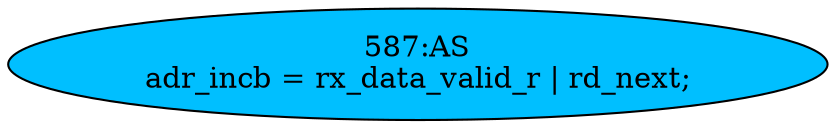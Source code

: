 strict digraph "" {
	node [label="\N"];
	"587:AS"	 [ast="<pyverilog.vparser.ast.Assign object at 0x7fa020e2f0d0>",
		def_var="['adr_incb']",
		fillcolor=deepskyblue,
		label="587:AS
adr_incb = rx_data_valid_r | rd_next;",
		statements="[]",
		style=filled,
		typ=Assign,
		use_var="['rx_data_valid_r', 'rd_next']"];
}

